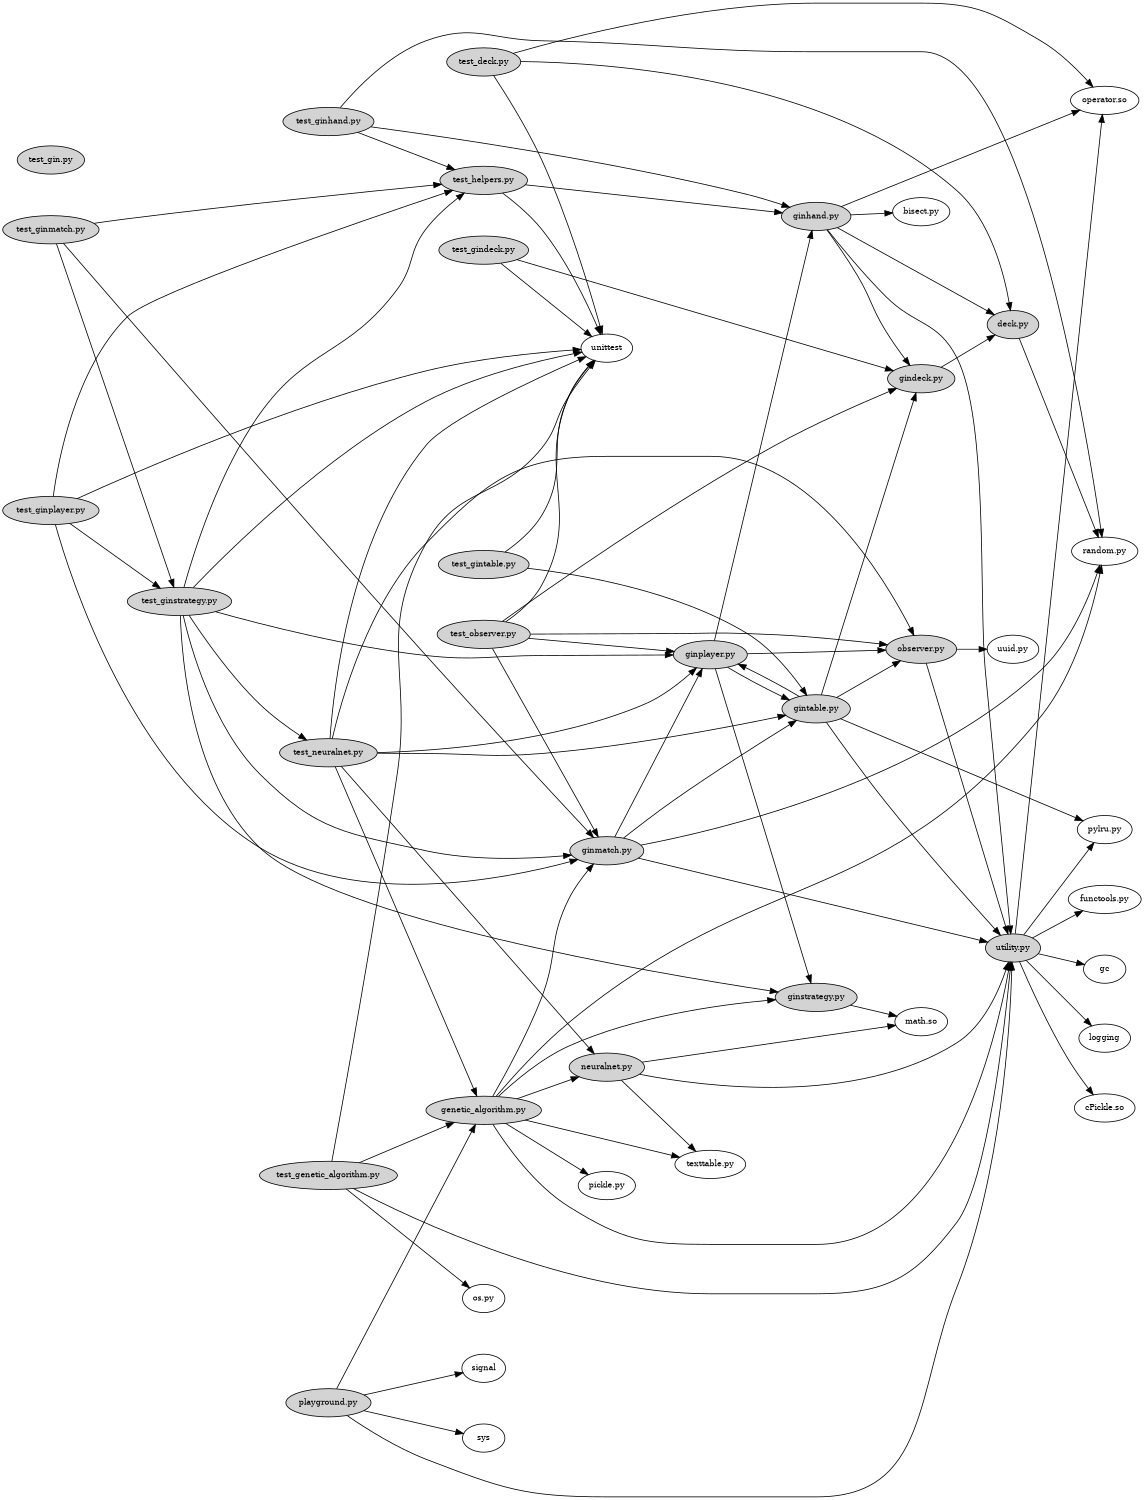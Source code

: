 
# This file was generated by sfood-graph.

strict digraph "dependencies" {
    graph [
        rankdir = "LR",
        overlap = "scale",
        size = "8,10",
        ratio = "fill",
        fontsize = "16",
        fontname = "Helvetica",
        clusterrank = "local"
        ]

       node [
           fontsize=10
           shape=ellipse
           // style=filled
           // shape=box
       ];

"deck.py"  [style=filled];
"deck.py" -> "random.py";
"genetic_algorithm.py"  [style=filled];
"genetic_algorithm.py" -> "texttable.py";
"genetic_algorithm.py" -> "pickle.py";
"genetic_algorithm.py" -> "random.py";
"genetic_algorithm.py" -> "ginmatch.py";
"genetic_algorithm.py" -> "ginstrategy.py";
"genetic_algorithm.py" -> "neuralnet.py";
"genetic_algorithm.py" -> "utility.py";
"gindeck.py"  [style=filled];
"gindeck.py" -> "deck.py";
"ginhand.py"  [style=filled];
"ginhand.py" -> "bisect.py";
"ginhand.py" -> "operator.so";
"ginhand.py" -> "deck.py";
"ginhand.py" -> "gindeck.py";
"ginhand.py" -> "utility.py";
"ginmatch.py"  [style=filled];
"ginmatch.py" -> "random.py";
"ginmatch.py" -> "ginplayer.py";
"ginmatch.py" -> "gintable.py";
"ginmatch.py" -> "utility.py";
"ginplayer.py"  [style=filled];
"ginplayer.py" -> "ginhand.py";
"ginplayer.py" -> "ginstrategy.py";
"ginplayer.py" -> "gintable.py";
"ginplayer.py" -> "observer.py";
"ginstrategy.py"  [style=filled];
"ginstrategy.py" -> "math.so";
"gintable.py"  [style=filled];
"gintable.py" -> "pylru.py";
"gintable.py" -> "gindeck.py";
"gintable.py" -> "ginplayer.py";
"gintable.py" -> "observer.py";
"gintable.py" -> "utility.py";
"neuralnet.py"  [style=filled];
"neuralnet.py" -> "texttable.py";
"neuralnet.py" -> "math.so";
"neuralnet.py" -> "utility.py";
"observer.py"  [style=filled];
"observer.py" -> "uuid.py";
"observer.py" -> "utility.py";
"playground.py"  [style=filled];
"playground.py" -> "signal";
"playground.py" -> "sys";
"playground.py" -> "genetic_algorithm.py";
"playground.py" -> "utility.py";
"test_deck.py"  [style=filled];
"test_deck.py" -> "unittest";
"test_deck.py" -> "operator.so";
"test_deck.py" -> "deck.py";
"test_genetic_algorithm.py"  [style=filled];
"test_genetic_algorithm.py" -> "os.py";
"test_genetic_algorithm.py" -> "unittest";
"test_genetic_algorithm.py" -> "genetic_algorithm.py";
"test_genetic_algorithm.py" -> "utility.py";
"test_gin.py"  [style=filled];
"test_gindeck.py"  [style=filled];
"test_gindeck.py" -> "unittest";
"test_gindeck.py" -> "gindeck.py";
"test_ginhand.py"  [style=filled];
"test_ginhand.py" -> "random.py";
"test_ginhand.py" -> "ginhand.py";
"test_ginhand.py" -> "test_helpers.py";
"test_ginmatch.py"  [style=filled];
"test_ginmatch.py" -> "ginmatch.py";
"test_ginmatch.py" -> "test_ginstrategy.py";
"test_ginmatch.py" -> "test_helpers.py";
"test_ginplayer.py"  [style=filled];
"test_ginplayer.py" -> "unittest";
"test_ginplayer.py" -> "ginmatch.py";
"test_ginplayer.py" -> "test_ginstrategy.py";
"test_ginplayer.py" -> "test_helpers.py";
"test_ginstrategy.py"  [style=filled];
"test_ginstrategy.py" -> "unittest";
"test_ginstrategy.py" -> "ginmatch.py";
"test_ginstrategy.py" -> "ginplayer.py";
"test_ginstrategy.py" -> "ginstrategy.py";
"test_ginstrategy.py" -> "test_helpers.py";
"test_ginstrategy.py" -> "test_neuralnet.py";
"test_gintable.py"  [style=filled];
"test_gintable.py" -> "unittest";
"test_gintable.py" -> "gintable.py";
"test_helpers.py"  [style=filled];
"test_helpers.py" -> "unittest";
"test_helpers.py" -> "ginhand.py";
"test_neuralnet.py"  [style=filled];
"test_neuralnet.py" -> "unittest";
"test_neuralnet.py" -> "genetic_algorithm.py";
"test_neuralnet.py" -> "ginplayer.py";
"test_neuralnet.py" -> "gintable.py";
"test_neuralnet.py" -> "neuralnet.py";
"test_neuralnet.py" -> "observer.py";
"test_observer.py"  [style=filled];
"test_observer.py" -> "unittest";
"test_observer.py" -> "gindeck.py";
"test_observer.py" -> "ginmatch.py";
"test_observer.py" -> "ginplayer.py";
"test_observer.py" -> "observer.py";
"utility.py"  [style=filled];
"utility.py" -> "pylru.py";
"utility.py" -> "functools.py";
"utility.py" -> "gc";
"utility.py" -> "logging";
"utility.py" -> "cPickle.so";
"utility.py" -> "operator.so";


}
